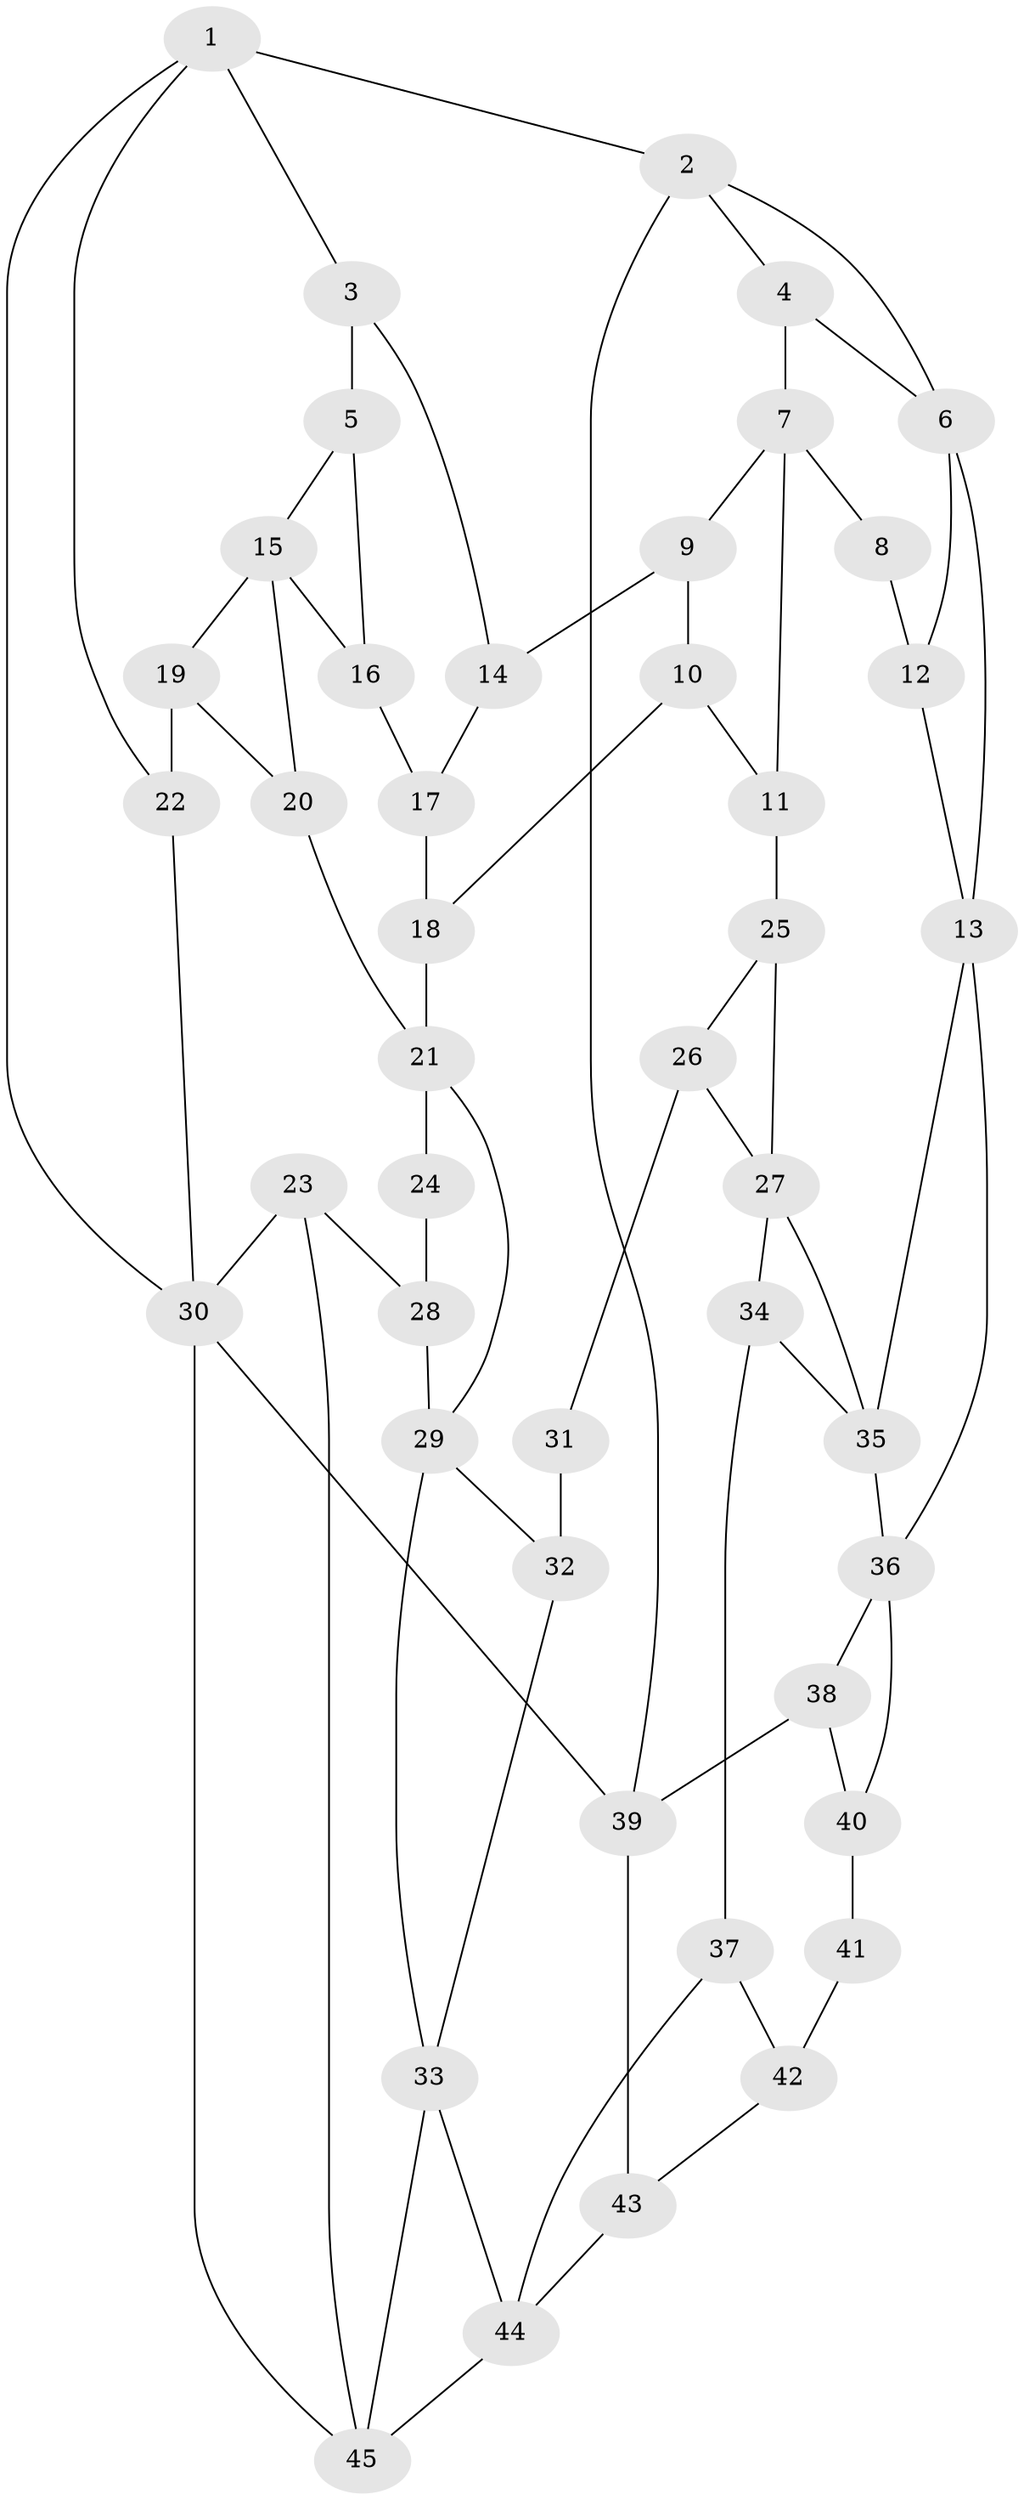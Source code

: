 // original degree distribution, {3: 0.02702702702702703, 6: 0.21621621621621623, 5: 0.5135135135135135, 4: 0.24324324324324326}
// Generated by graph-tools (version 1.1) at 2025/38/03/04/25 23:38:24]
// undirected, 45 vertices, 74 edges
graph export_dot {
  node [color=gray90,style=filled];
  1;
  2;
  3;
  4;
  5;
  6;
  7;
  8;
  9;
  10;
  11;
  12;
  13;
  14;
  15;
  16;
  17;
  18;
  19;
  20;
  21;
  22;
  23;
  24;
  25;
  26;
  27;
  28;
  29;
  30;
  31;
  32;
  33;
  34;
  35;
  36;
  37;
  38;
  39;
  40;
  41;
  42;
  43;
  44;
  45;
  1 -- 2 [weight=1.0];
  1 -- 3 [weight=1.0];
  1 -- 22 [weight=1.0];
  1 -- 30 [weight=1.0];
  2 -- 4 [weight=1.0];
  2 -- 6 [weight=1.0];
  2 -- 39 [weight=1.0];
  3 -- 5 [weight=1.0];
  3 -- 14 [weight=1.0];
  4 -- 6 [weight=1.0];
  4 -- 7 [weight=1.0];
  5 -- 15 [weight=1.0];
  5 -- 16 [weight=1.0];
  6 -- 12 [weight=1.0];
  6 -- 13 [weight=1.0];
  7 -- 8 [weight=1.0];
  7 -- 9 [weight=1.0];
  7 -- 11 [weight=1.0];
  8 -- 12 [weight=2.0];
  9 -- 10 [weight=1.0];
  9 -- 14 [weight=2.0];
  10 -- 11 [weight=1.0];
  10 -- 18 [weight=1.0];
  11 -- 25 [weight=1.0];
  12 -- 13 [weight=1.0];
  13 -- 35 [weight=1.0];
  13 -- 36 [weight=1.0];
  14 -- 17 [weight=1.0];
  15 -- 16 [weight=1.0];
  15 -- 19 [weight=1.0];
  15 -- 20 [weight=1.0];
  16 -- 17 [weight=2.0];
  17 -- 18 [weight=1.0];
  18 -- 21 [weight=1.0];
  19 -- 20 [weight=1.0];
  19 -- 22 [weight=2.0];
  20 -- 21 [weight=1.0];
  21 -- 24 [weight=1.0];
  21 -- 29 [weight=1.0];
  22 -- 30 [weight=1.0];
  23 -- 28 [weight=1.0];
  23 -- 30 [weight=1.0];
  23 -- 45 [weight=1.0];
  24 -- 28 [weight=2.0];
  25 -- 26 [weight=1.0];
  25 -- 27 [weight=1.0];
  26 -- 27 [weight=1.0];
  26 -- 31 [weight=2.0];
  27 -- 34 [weight=1.0];
  27 -- 35 [weight=1.0];
  28 -- 29 [weight=1.0];
  29 -- 32 [weight=1.0];
  29 -- 33 [weight=1.0];
  30 -- 39 [weight=1.0];
  30 -- 45 [weight=1.0];
  31 -- 32 [weight=2.0];
  32 -- 33 [weight=1.0];
  33 -- 44 [weight=1.0];
  33 -- 45 [weight=1.0];
  34 -- 35 [weight=1.0];
  34 -- 37 [weight=1.0];
  35 -- 36 [weight=1.0];
  36 -- 38 [weight=1.0];
  36 -- 40 [weight=1.0];
  37 -- 42 [weight=1.0];
  37 -- 44 [weight=1.0];
  38 -- 39 [weight=1.0];
  38 -- 40 [weight=1.0];
  39 -- 43 [weight=1.0];
  40 -- 41 [weight=2.0];
  41 -- 42 [weight=2.0];
  42 -- 43 [weight=1.0];
  43 -- 44 [weight=1.0];
  44 -- 45 [weight=1.0];
}
